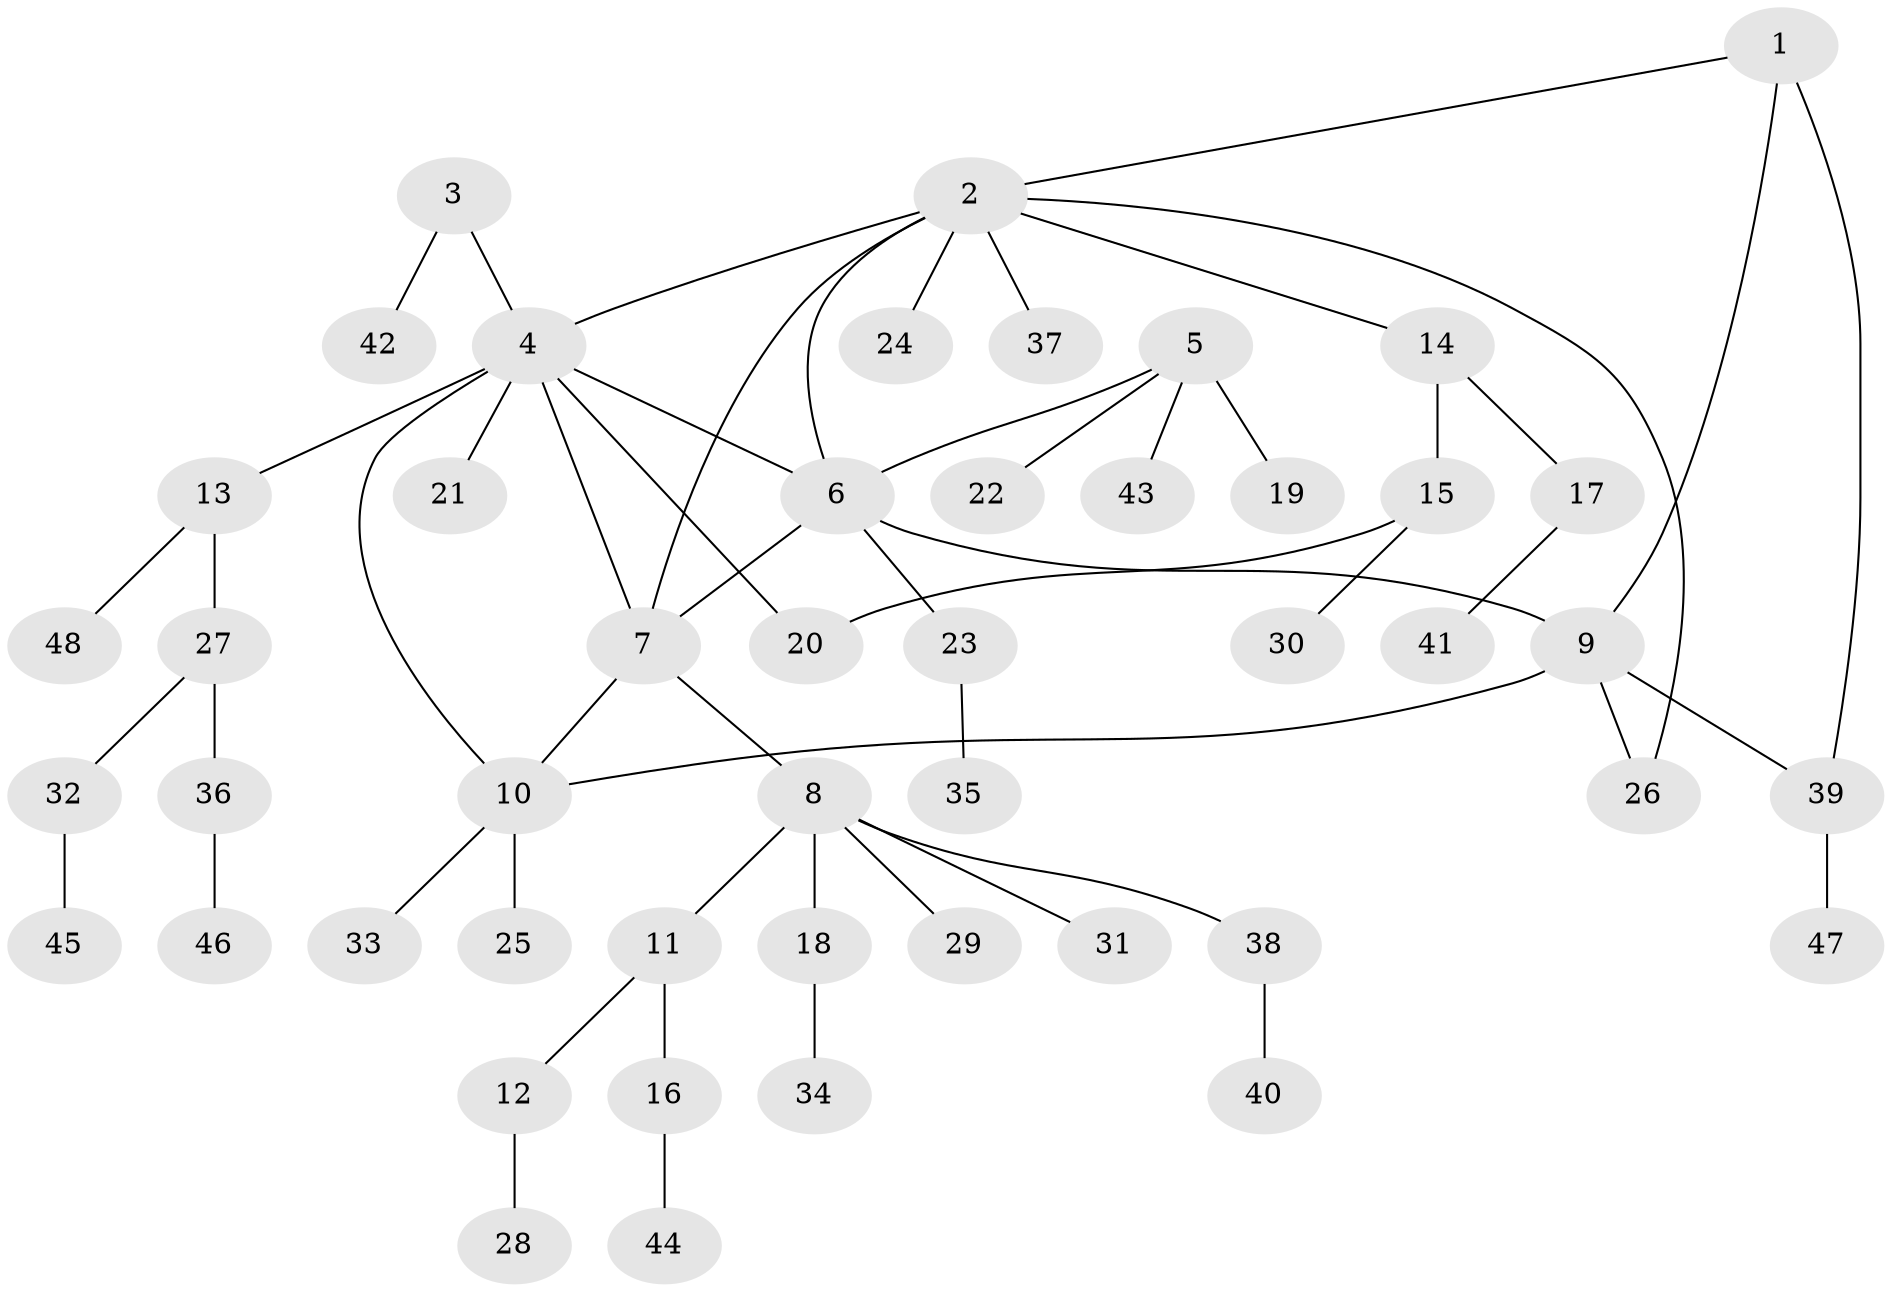 // Generated by graph-tools (version 1.1) at 2025/11/02/27/25 16:11:36]
// undirected, 48 vertices, 56 edges
graph export_dot {
graph [start="1"]
  node [color=gray90,style=filled];
  1;
  2;
  3;
  4;
  5;
  6;
  7;
  8;
  9;
  10;
  11;
  12;
  13;
  14;
  15;
  16;
  17;
  18;
  19;
  20;
  21;
  22;
  23;
  24;
  25;
  26;
  27;
  28;
  29;
  30;
  31;
  32;
  33;
  34;
  35;
  36;
  37;
  38;
  39;
  40;
  41;
  42;
  43;
  44;
  45;
  46;
  47;
  48;
  1 -- 2;
  1 -- 9;
  1 -- 39;
  2 -- 4;
  2 -- 6;
  2 -- 7;
  2 -- 14;
  2 -- 24;
  2 -- 26;
  2 -- 37;
  3 -- 4;
  3 -- 42;
  4 -- 6;
  4 -- 7;
  4 -- 10;
  4 -- 13;
  4 -- 20;
  4 -- 21;
  5 -- 6;
  5 -- 19;
  5 -- 22;
  5 -- 43;
  6 -- 7;
  6 -- 9;
  6 -- 23;
  7 -- 8;
  7 -- 10;
  8 -- 11;
  8 -- 18;
  8 -- 29;
  8 -- 31;
  8 -- 38;
  9 -- 10;
  9 -- 26;
  9 -- 39;
  10 -- 25;
  10 -- 33;
  11 -- 12;
  11 -- 16;
  12 -- 28;
  13 -- 27;
  13 -- 48;
  14 -- 15;
  14 -- 17;
  15 -- 20;
  15 -- 30;
  16 -- 44;
  17 -- 41;
  18 -- 34;
  23 -- 35;
  27 -- 32;
  27 -- 36;
  32 -- 45;
  36 -- 46;
  38 -- 40;
  39 -- 47;
}
